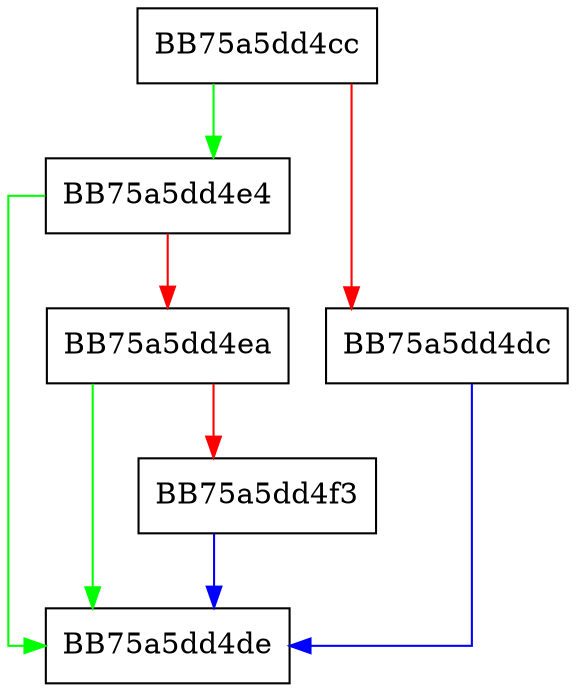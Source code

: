 digraph HasChanged {
  node [shape="box"];
  graph [splines=ortho];
  BB75a5dd4cc -> BB75a5dd4e4 [color="green"];
  BB75a5dd4cc -> BB75a5dd4dc [color="red"];
  BB75a5dd4dc -> BB75a5dd4de [color="blue"];
  BB75a5dd4e4 -> BB75a5dd4de [color="green"];
  BB75a5dd4e4 -> BB75a5dd4ea [color="red"];
  BB75a5dd4ea -> BB75a5dd4de [color="green"];
  BB75a5dd4ea -> BB75a5dd4f3 [color="red"];
  BB75a5dd4f3 -> BB75a5dd4de [color="blue"];
}